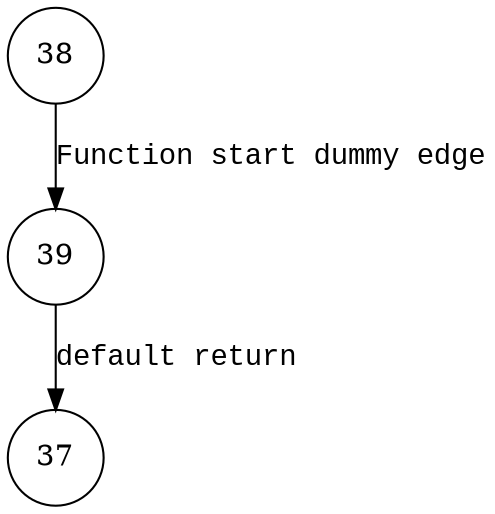 digraph apr_allocator_create {
38 [shape="circle"]
39 [shape="circle"]
37 [shape="circle"]
38 -> 39 [label="Function start dummy edge" fontname="Courier New"]
39 -> 37 [label="default return" fontname="Courier New"]
}